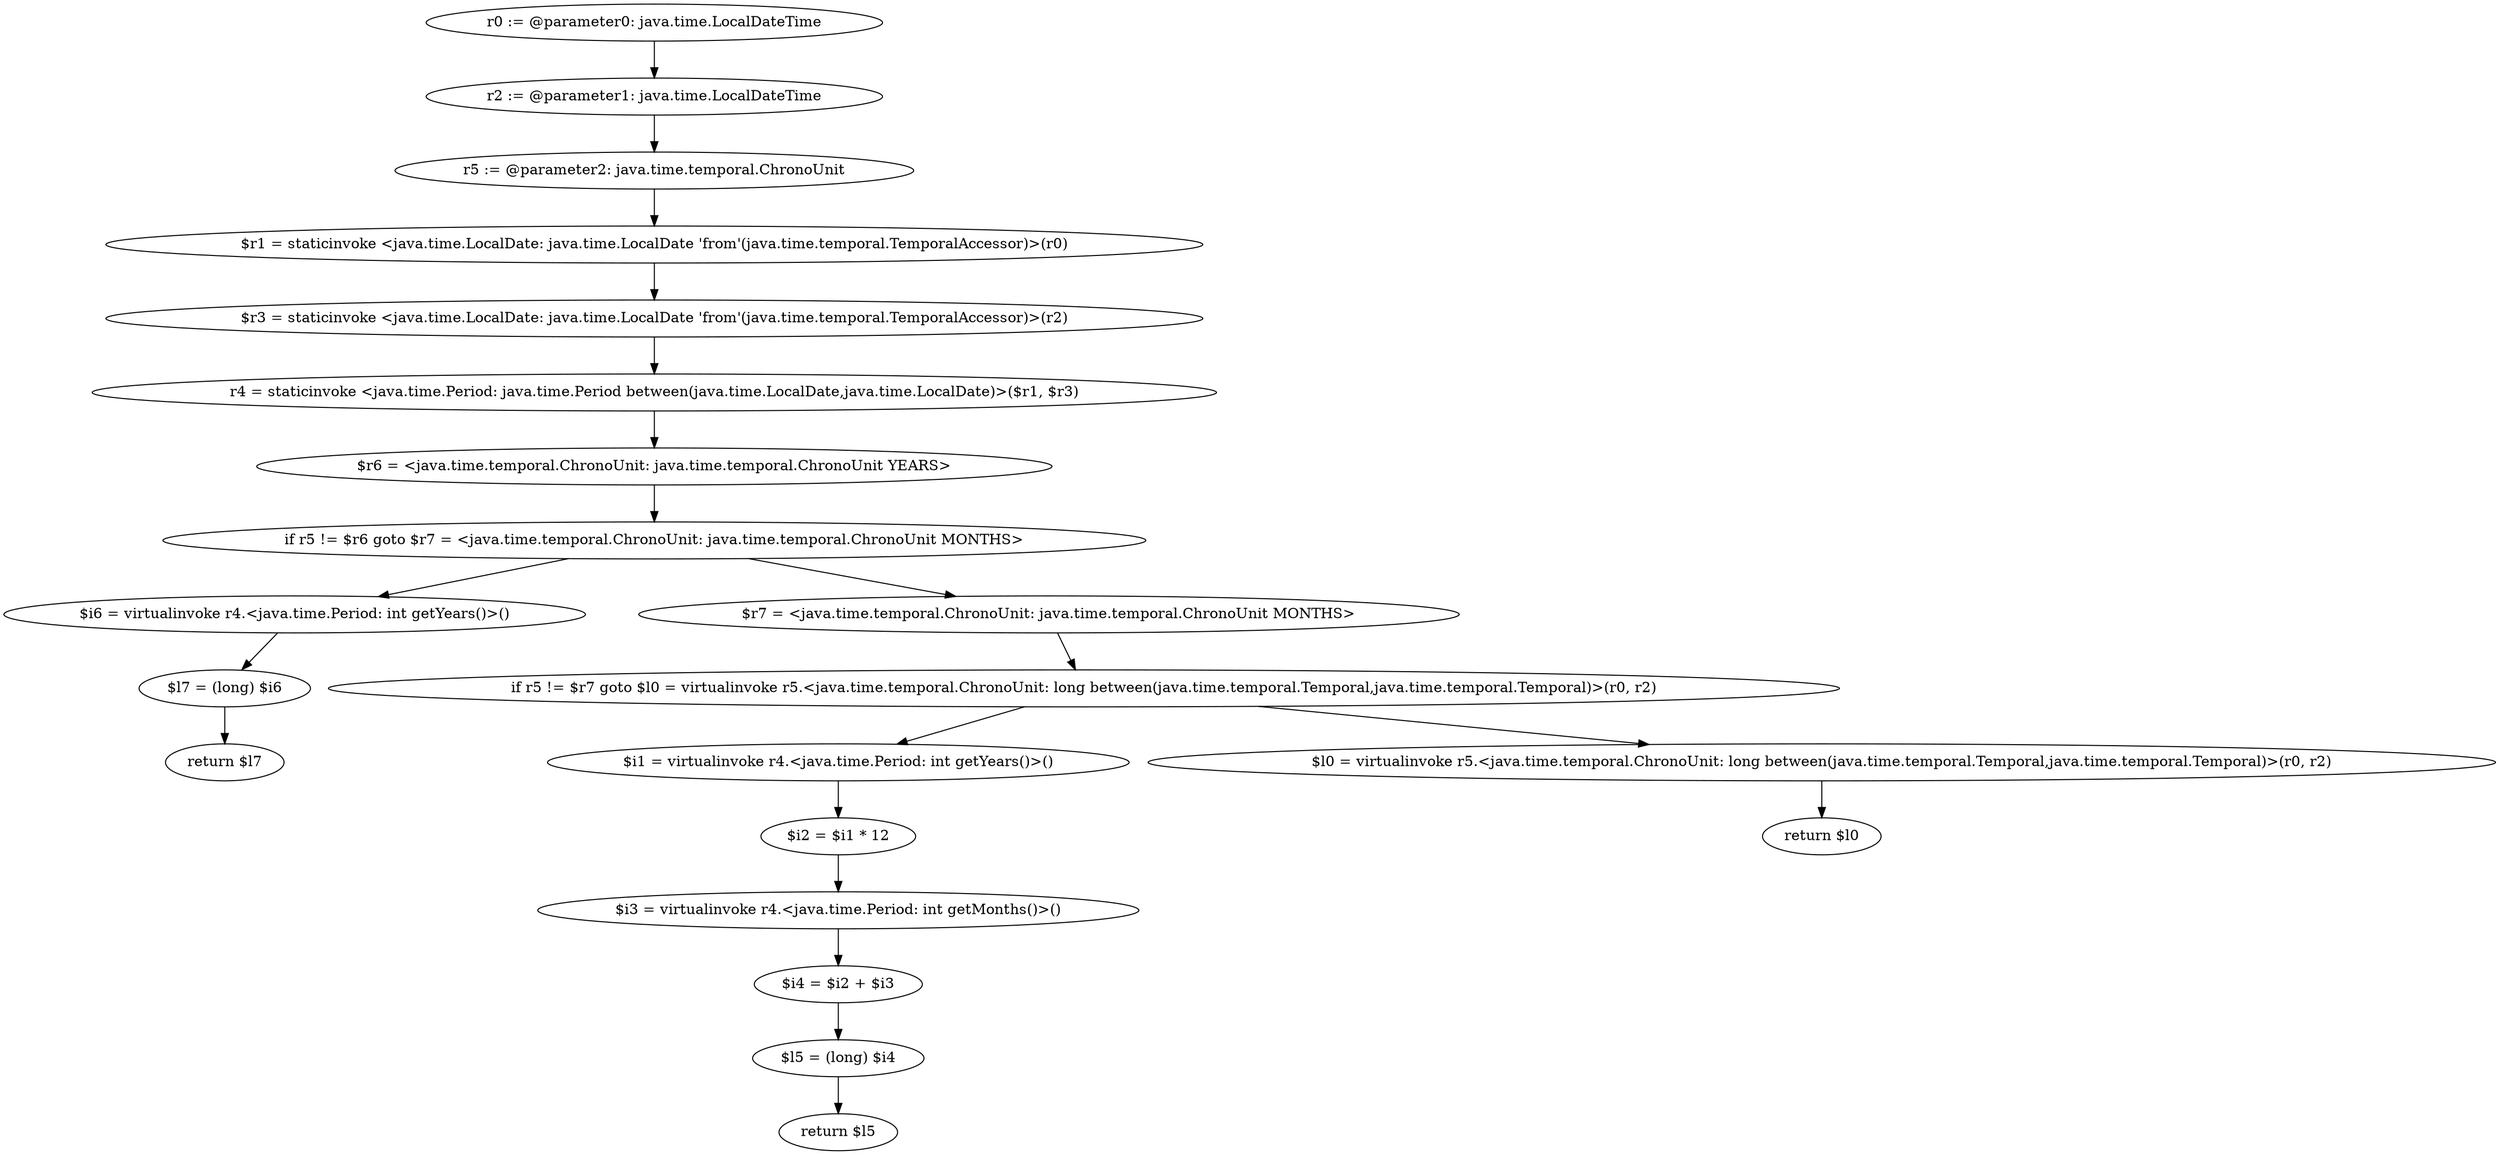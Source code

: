 digraph "unitGraph" {
    "r0 := @parameter0: java.time.LocalDateTime"
    "r2 := @parameter1: java.time.LocalDateTime"
    "r5 := @parameter2: java.time.temporal.ChronoUnit"
    "$r1 = staticinvoke <java.time.LocalDate: java.time.LocalDate 'from'(java.time.temporal.TemporalAccessor)>(r0)"
    "$r3 = staticinvoke <java.time.LocalDate: java.time.LocalDate 'from'(java.time.temporal.TemporalAccessor)>(r2)"
    "r4 = staticinvoke <java.time.Period: java.time.Period between(java.time.LocalDate,java.time.LocalDate)>($r1, $r3)"
    "$r6 = <java.time.temporal.ChronoUnit: java.time.temporal.ChronoUnit YEARS>"
    "if r5 != $r6 goto $r7 = <java.time.temporal.ChronoUnit: java.time.temporal.ChronoUnit MONTHS>"
    "$i6 = virtualinvoke r4.<java.time.Period: int getYears()>()"
    "$l7 = (long) $i6"
    "return $l7"
    "$r7 = <java.time.temporal.ChronoUnit: java.time.temporal.ChronoUnit MONTHS>"
    "if r5 != $r7 goto $l0 = virtualinvoke r5.<java.time.temporal.ChronoUnit: long between(java.time.temporal.Temporal,java.time.temporal.Temporal)>(r0, r2)"
    "$i1 = virtualinvoke r4.<java.time.Period: int getYears()>()"
    "$i2 = $i1 * 12"
    "$i3 = virtualinvoke r4.<java.time.Period: int getMonths()>()"
    "$i4 = $i2 + $i3"
    "$l5 = (long) $i4"
    "return $l5"
    "$l0 = virtualinvoke r5.<java.time.temporal.ChronoUnit: long between(java.time.temporal.Temporal,java.time.temporal.Temporal)>(r0, r2)"
    "return $l0"
    "r0 := @parameter0: java.time.LocalDateTime"->"r2 := @parameter1: java.time.LocalDateTime";
    "r2 := @parameter1: java.time.LocalDateTime"->"r5 := @parameter2: java.time.temporal.ChronoUnit";
    "r5 := @parameter2: java.time.temporal.ChronoUnit"->"$r1 = staticinvoke <java.time.LocalDate: java.time.LocalDate 'from'(java.time.temporal.TemporalAccessor)>(r0)";
    "$r1 = staticinvoke <java.time.LocalDate: java.time.LocalDate 'from'(java.time.temporal.TemporalAccessor)>(r0)"->"$r3 = staticinvoke <java.time.LocalDate: java.time.LocalDate 'from'(java.time.temporal.TemporalAccessor)>(r2)";
    "$r3 = staticinvoke <java.time.LocalDate: java.time.LocalDate 'from'(java.time.temporal.TemporalAccessor)>(r2)"->"r4 = staticinvoke <java.time.Period: java.time.Period between(java.time.LocalDate,java.time.LocalDate)>($r1, $r3)";
    "r4 = staticinvoke <java.time.Period: java.time.Period between(java.time.LocalDate,java.time.LocalDate)>($r1, $r3)"->"$r6 = <java.time.temporal.ChronoUnit: java.time.temporal.ChronoUnit YEARS>";
    "$r6 = <java.time.temporal.ChronoUnit: java.time.temporal.ChronoUnit YEARS>"->"if r5 != $r6 goto $r7 = <java.time.temporal.ChronoUnit: java.time.temporal.ChronoUnit MONTHS>";
    "if r5 != $r6 goto $r7 = <java.time.temporal.ChronoUnit: java.time.temporal.ChronoUnit MONTHS>"->"$i6 = virtualinvoke r4.<java.time.Period: int getYears()>()";
    "if r5 != $r6 goto $r7 = <java.time.temporal.ChronoUnit: java.time.temporal.ChronoUnit MONTHS>"->"$r7 = <java.time.temporal.ChronoUnit: java.time.temporal.ChronoUnit MONTHS>";
    "$i6 = virtualinvoke r4.<java.time.Period: int getYears()>()"->"$l7 = (long) $i6";
    "$l7 = (long) $i6"->"return $l7";
    "$r7 = <java.time.temporal.ChronoUnit: java.time.temporal.ChronoUnit MONTHS>"->"if r5 != $r7 goto $l0 = virtualinvoke r5.<java.time.temporal.ChronoUnit: long between(java.time.temporal.Temporal,java.time.temporal.Temporal)>(r0, r2)";
    "if r5 != $r7 goto $l0 = virtualinvoke r5.<java.time.temporal.ChronoUnit: long between(java.time.temporal.Temporal,java.time.temporal.Temporal)>(r0, r2)"->"$i1 = virtualinvoke r4.<java.time.Period: int getYears()>()";
    "if r5 != $r7 goto $l0 = virtualinvoke r5.<java.time.temporal.ChronoUnit: long between(java.time.temporal.Temporal,java.time.temporal.Temporal)>(r0, r2)"->"$l0 = virtualinvoke r5.<java.time.temporal.ChronoUnit: long between(java.time.temporal.Temporal,java.time.temporal.Temporal)>(r0, r2)";
    "$i1 = virtualinvoke r4.<java.time.Period: int getYears()>()"->"$i2 = $i1 * 12";
    "$i2 = $i1 * 12"->"$i3 = virtualinvoke r4.<java.time.Period: int getMonths()>()";
    "$i3 = virtualinvoke r4.<java.time.Period: int getMonths()>()"->"$i4 = $i2 + $i3";
    "$i4 = $i2 + $i3"->"$l5 = (long) $i4";
    "$l5 = (long) $i4"->"return $l5";
    "$l0 = virtualinvoke r5.<java.time.temporal.ChronoUnit: long between(java.time.temporal.Temporal,java.time.temporal.Temporal)>(r0, r2)"->"return $l0";
}
